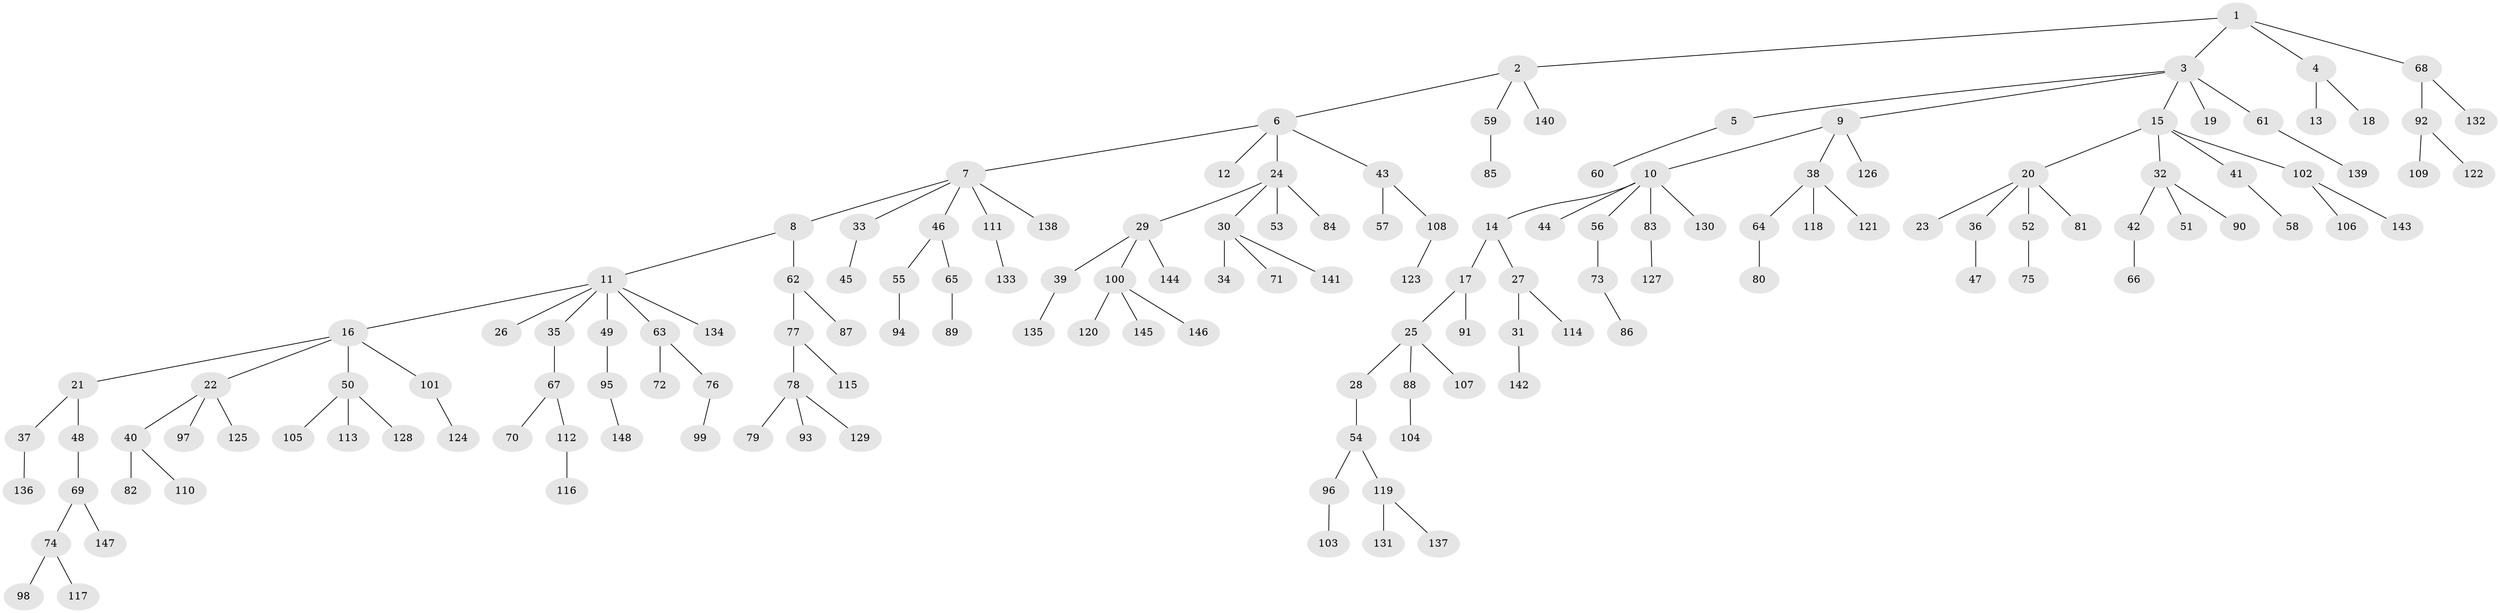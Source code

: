 // Generated by graph-tools (version 1.1) at 2025/50/03/09/25 03:50:26]
// undirected, 148 vertices, 147 edges
graph export_dot {
graph [start="1"]
  node [color=gray90,style=filled];
  1;
  2;
  3;
  4;
  5;
  6;
  7;
  8;
  9;
  10;
  11;
  12;
  13;
  14;
  15;
  16;
  17;
  18;
  19;
  20;
  21;
  22;
  23;
  24;
  25;
  26;
  27;
  28;
  29;
  30;
  31;
  32;
  33;
  34;
  35;
  36;
  37;
  38;
  39;
  40;
  41;
  42;
  43;
  44;
  45;
  46;
  47;
  48;
  49;
  50;
  51;
  52;
  53;
  54;
  55;
  56;
  57;
  58;
  59;
  60;
  61;
  62;
  63;
  64;
  65;
  66;
  67;
  68;
  69;
  70;
  71;
  72;
  73;
  74;
  75;
  76;
  77;
  78;
  79;
  80;
  81;
  82;
  83;
  84;
  85;
  86;
  87;
  88;
  89;
  90;
  91;
  92;
  93;
  94;
  95;
  96;
  97;
  98;
  99;
  100;
  101;
  102;
  103;
  104;
  105;
  106;
  107;
  108;
  109;
  110;
  111;
  112;
  113;
  114;
  115;
  116;
  117;
  118;
  119;
  120;
  121;
  122;
  123;
  124;
  125;
  126;
  127;
  128;
  129;
  130;
  131;
  132;
  133;
  134;
  135;
  136;
  137;
  138;
  139;
  140;
  141;
  142;
  143;
  144;
  145;
  146;
  147;
  148;
  1 -- 2;
  1 -- 3;
  1 -- 4;
  1 -- 68;
  2 -- 6;
  2 -- 59;
  2 -- 140;
  3 -- 5;
  3 -- 9;
  3 -- 15;
  3 -- 19;
  3 -- 61;
  4 -- 13;
  4 -- 18;
  5 -- 60;
  6 -- 7;
  6 -- 12;
  6 -- 24;
  6 -- 43;
  7 -- 8;
  7 -- 33;
  7 -- 46;
  7 -- 111;
  7 -- 138;
  8 -- 11;
  8 -- 62;
  9 -- 10;
  9 -- 38;
  9 -- 126;
  10 -- 14;
  10 -- 44;
  10 -- 56;
  10 -- 83;
  10 -- 130;
  11 -- 16;
  11 -- 26;
  11 -- 35;
  11 -- 49;
  11 -- 63;
  11 -- 134;
  14 -- 17;
  14 -- 27;
  15 -- 20;
  15 -- 32;
  15 -- 41;
  15 -- 102;
  16 -- 21;
  16 -- 22;
  16 -- 50;
  16 -- 101;
  17 -- 25;
  17 -- 91;
  20 -- 23;
  20 -- 36;
  20 -- 52;
  20 -- 81;
  21 -- 37;
  21 -- 48;
  22 -- 40;
  22 -- 97;
  22 -- 125;
  24 -- 29;
  24 -- 30;
  24 -- 53;
  24 -- 84;
  25 -- 28;
  25 -- 88;
  25 -- 107;
  27 -- 31;
  27 -- 114;
  28 -- 54;
  29 -- 39;
  29 -- 100;
  29 -- 144;
  30 -- 34;
  30 -- 71;
  30 -- 141;
  31 -- 142;
  32 -- 42;
  32 -- 51;
  32 -- 90;
  33 -- 45;
  35 -- 67;
  36 -- 47;
  37 -- 136;
  38 -- 64;
  38 -- 118;
  38 -- 121;
  39 -- 135;
  40 -- 82;
  40 -- 110;
  41 -- 58;
  42 -- 66;
  43 -- 57;
  43 -- 108;
  46 -- 55;
  46 -- 65;
  48 -- 69;
  49 -- 95;
  50 -- 105;
  50 -- 113;
  50 -- 128;
  52 -- 75;
  54 -- 96;
  54 -- 119;
  55 -- 94;
  56 -- 73;
  59 -- 85;
  61 -- 139;
  62 -- 77;
  62 -- 87;
  63 -- 72;
  63 -- 76;
  64 -- 80;
  65 -- 89;
  67 -- 70;
  67 -- 112;
  68 -- 92;
  68 -- 132;
  69 -- 74;
  69 -- 147;
  73 -- 86;
  74 -- 98;
  74 -- 117;
  76 -- 99;
  77 -- 78;
  77 -- 115;
  78 -- 79;
  78 -- 93;
  78 -- 129;
  83 -- 127;
  88 -- 104;
  92 -- 109;
  92 -- 122;
  95 -- 148;
  96 -- 103;
  100 -- 120;
  100 -- 145;
  100 -- 146;
  101 -- 124;
  102 -- 106;
  102 -- 143;
  108 -- 123;
  111 -- 133;
  112 -- 116;
  119 -- 131;
  119 -- 137;
}
